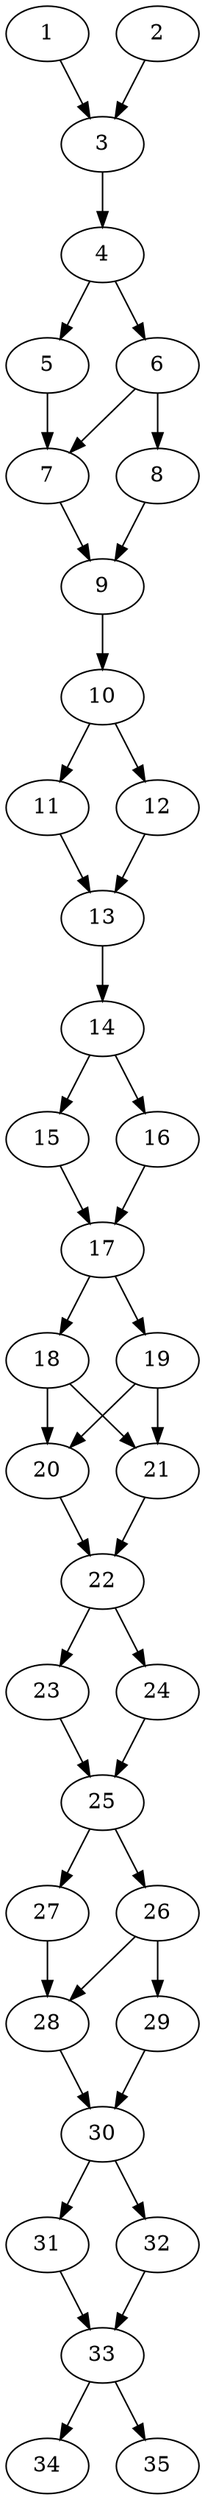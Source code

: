 // DAG automatically generated by daggen at Thu Oct  3 14:05:36 2019
// ./daggen --dot -n 35 --ccr 0.4 --fat 0.3 --regular 0.5 --density 0.9 --mindata 5242880 --maxdata 52428800 
digraph G {
  1 [size="74181120", alpha="0.09", expect_size="29672448"] 
  1 -> 3 [size ="29672448"]
  2 [size="80942080", alpha="0.18", expect_size="32376832"] 
  2 -> 3 [size ="32376832"]
  3 [size="47426560", alpha="0.17", expect_size="18970624"] 
  3 -> 4 [size ="18970624"]
  4 [size="98314240", alpha="0.13", expect_size="39325696"] 
  4 -> 5 [size ="39325696"]
  4 -> 6 [size ="39325696"]
  5 [size="83169280", alpha="0.16", expect_size="33267712"] 
  5 -> 7 [size ="33267712"]
  6 [size="34844160", alpha="0.01", expect_size="13937664"] 
  6 -> 7 [size ="13937664"]
  6 -> 8 [size ="13937664"]
  7 [size="33533440", alpha="0.17", expect_size="13413376"] 
  7 -> 9 [size ="13413376"]
  8 [size="26201600", alpha="0.13", expect_size="10480640"] 
  8 -> 9 [size ="10480640"]
  9 [size="65495040", alpha="0.06", expect_size="26198016"] 
  9 -> 10 [size ="26198016"]
  10 [size="101632000", alpha="0.07", expect_size="40652800"] 
  10 -> 11 [size ="40652800"]
  10 -> 12 [size ="40652800"]
  11 [size="95424000", alpha="0.10", expect_size="38169600"] 
  11 -> 13 [size ="38169600"]
  12 [size="27688960", alpha="0.12", expect_size="11075584"] 
  12 -> 13 [size ="11075584"]
  13 [size="16120320", alpha="0.14", expect_size="6448128"] 
  13 -> 14 [size ="6448128"]
  14 [size="118594560", alpha="0.05", expect_size="47437824"] 
  14 -> 15 [size ="47437824"]
  14 -> 16 [size ="47437824"]
  15 [size="74767360", alpha="0.02", expect_size="29906944"] 
  15 -> 17 [size ="29906944"]
  16 [size="50211840", alpha="0.07", expect_size="20084736"] 
  16 -> 17 [size ="20084736"]
  17 [size="56619520", alpha="0.18", expect_size="22647808"] 
  17 -> 18 [size ="22647808"]
  17 -> 19 [size ="22647808"]
  18 [size="41635840", alpha="0.11", expect_size="16654336"] 
  18 -> 20 [size ="16654336"]
  18 -> 21 [size ="16654336"]
  19 [size="120711680", alpha="0.01", expect_size="48284672"] 
  19 -> 20 [size ="48284672"]
  19 -> 21 [size ="48284672"]
  20 [size="40204800", alpha="0.09", expect_size="16081920"] 
  20 -> 22 [size ="16081920"]
  21 [size="80619520", alpha="0.08", expect_size="32247808"] 
  21 -> 22 [size ="32247808"]
  22 [size="19205120", alpha="0.18", expect_size="7682048"] 
  22 -> 23 [size ="7682048"]
  22 -> 24 [size ="7682048"]
  23 [size="90577920", alpha="0.15", expect_size="36231168"] 
  23 -> 25 [size ="36231168"]
  24 [size="53509120", alpha="0.05", expect_size="21403648"] 
  24 -> 25 [size ="21403648"]
  25 [size="84938240", alpha="0.08", expect_size="33975296"] 
  25 -> 26 [size ="33975296"]
  25 -> 27 [size ="33975296"]
  26 [size="95162880", alpha="0.14", expect_size="38065152"] 
  26 -> 28 [size ="38065152"]
  26 -> 29 [size ="38065152"]
  27 [size="21181440", alpha="0.03", expect_size="8472576"] 
  27 -> 28 [size ="8472576"]
  28 [size="125168640", alpha="0.15", expect_size="50067456"] 
  28 -> 30 [size ="50067456"]
  29 [size="71902720", alpha="0.16", expect_size="28761088"] 
  29 -> 30 [size ="28761088"]
  30 [size="76134400", alpha="0.12", expect_size="30453760"] 
  30 -> 31 [size ="30453760"]
  30 -> 32 [size ="30453760"]
  31 [size="130355200", alpha="0.01", expect_size="52142080"] 
  31 -> 33 [size ="52142080"]
  32 [size="59712000", alpha="0.14", expect_size="23884800"] 
  32 -> 33 [size ="23884800"]
  33 [size="50001920", alpha="0.06", expect_size="20000768"] 
  33 -> 34 [size ="20000768"]
  33 -> 35 [size ="20000768"]
  34 [size="17587200", alpha="0.17", expect_size="7034880"] 
  35 [size="47674880", alpha="0.18", expect_size="19069952"] 
}
